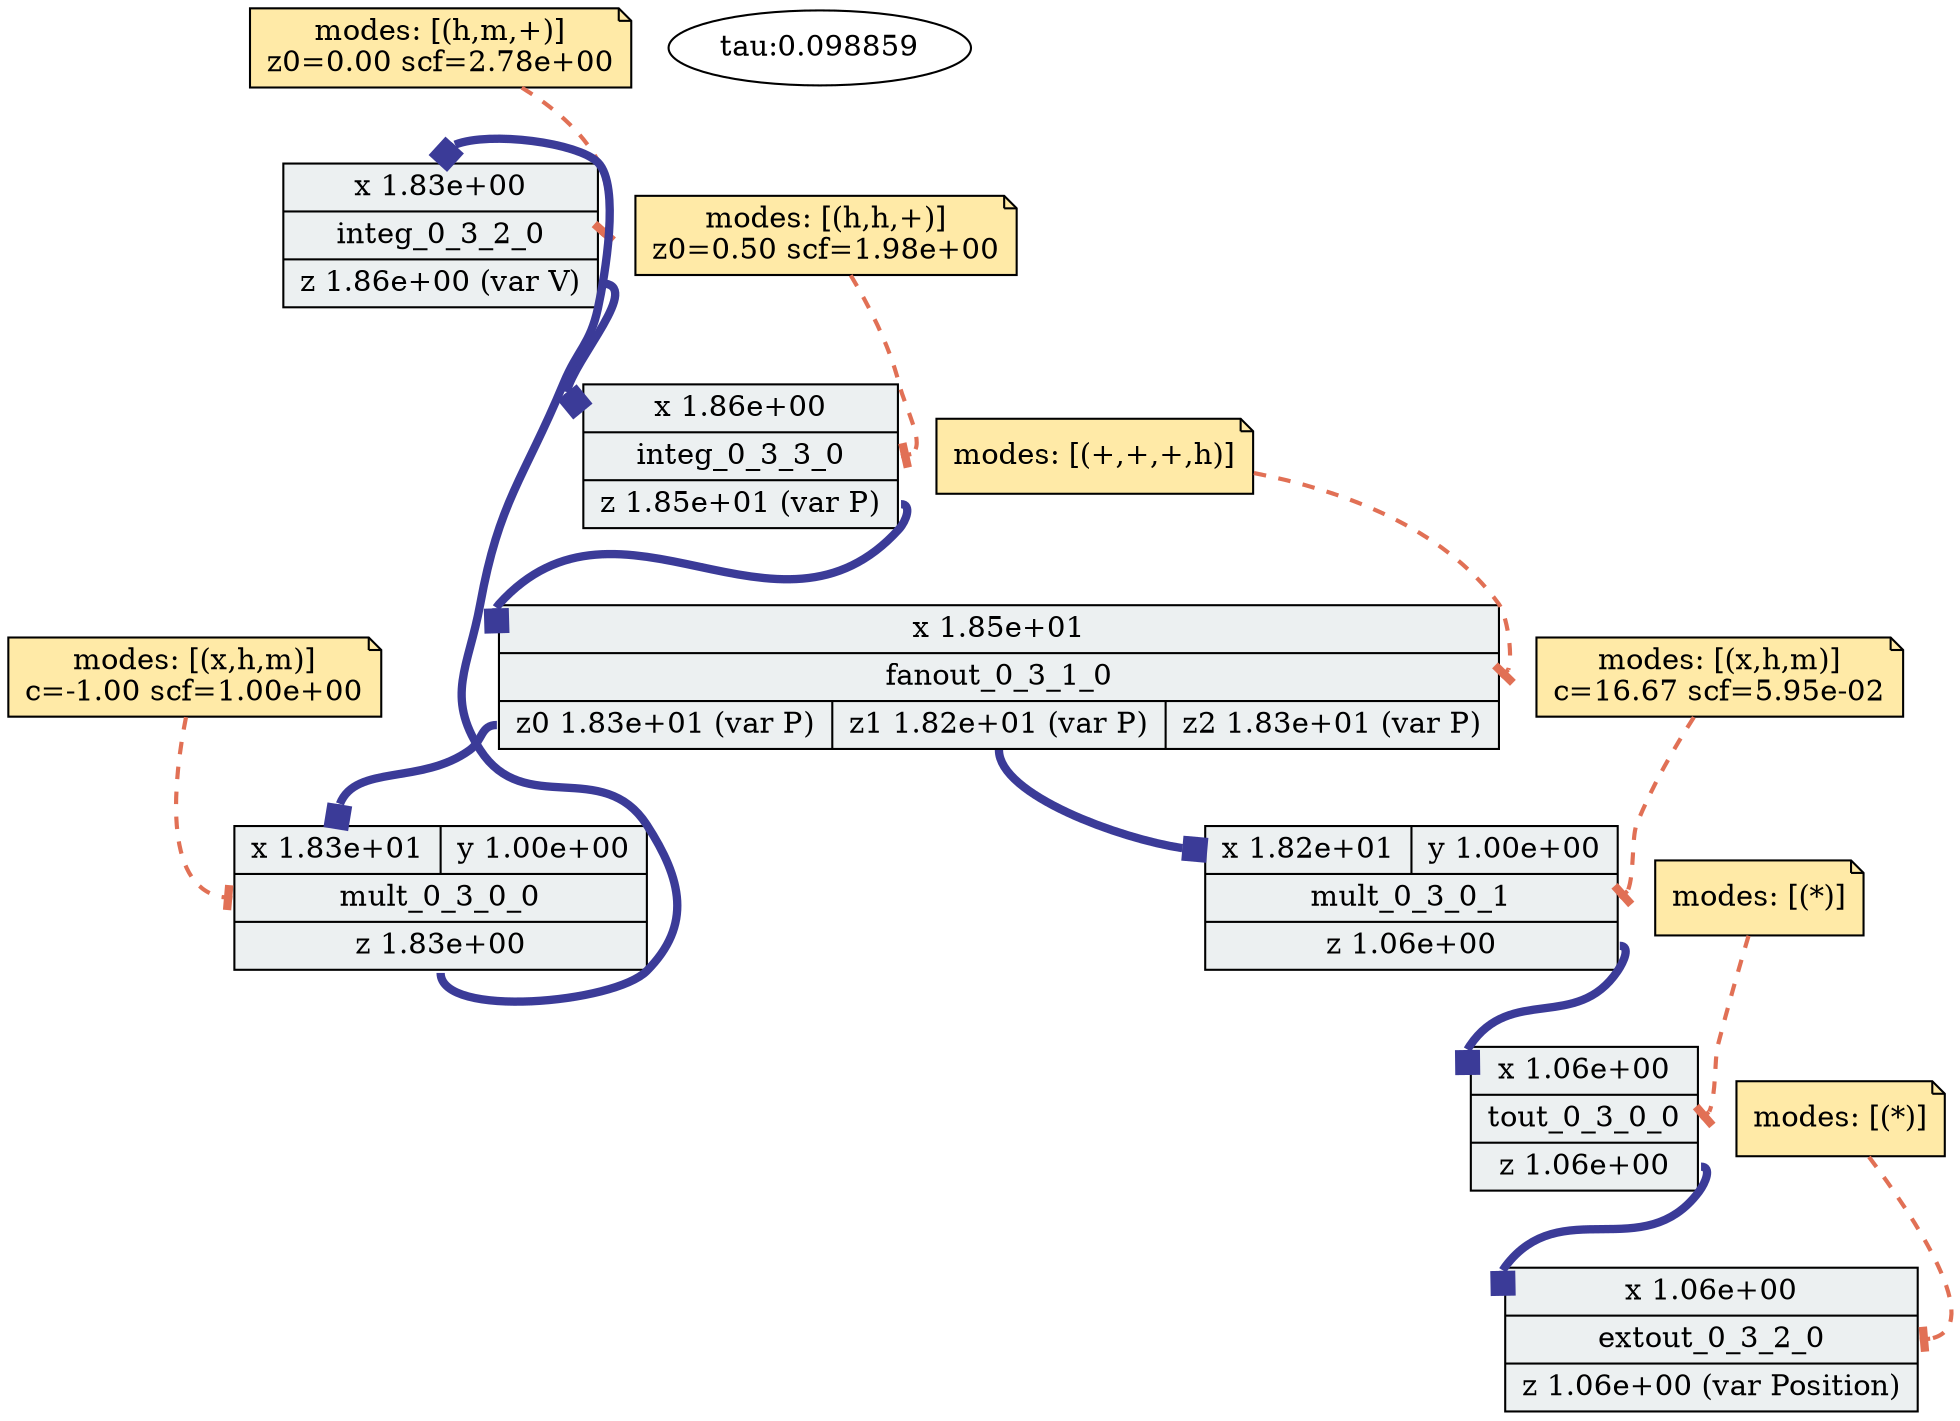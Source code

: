 digraph "adp-viz" {
	graph [overlap=false splines=true]
	shape=record
	integ_0_3_2_0 [label="{{<x> x
 1.83e+00} |<block> integ_0_3_2_0| {<z> z
 1.86e+00
 (var V)}}" fillcolor="#ecf0f1" shape=record style=filled]
	"integ_0_3_2_0-config" [label="\modes: [(h,m,+)]
z0=0.00 scf=2.78e+00" fillcolor="#ffeaa7" shape=note style=filled]
	"integ_0_3_2_0-config" -> integ_0_3_2_0:block [arrowhead=tee arrowtail=normal color="#e17055" penwidth=2 style=dashed]
	shape=record
	integ_0_3_3_0 [label="{{<x> x
 1.86e+00} |<block> integ_0_3_3_0| {<z> z
 1.85e+01
 (var P)}}" fillcolor="#ecf0f1" shape=record style=filled]
	"integ_0_3_3_0-config" [label="\modes: [(h,h,+)]
z0=0.50 scf=1.98e+00" fillcolor="#ffeaa7" shape=note style=filled]
	"integ_0_3_3_0-config" -> integ_0_3_3_0:block [arrowhead=tee arrowtail=normal color="#e17055" penwidth=2 style=dashed]
	shape=record
	mult_0_3_0_0 [label="{{<x> x
 1.83e+01|<y> y
 1.00e+00} |<block> mult_0_3_0_0| {<z> z
 1.83e+00}}" fillcolor="#ecf0f1" shape=record style=filled]
	"mult_0_3_0_0-config" [label="\modes: [(x,h,m)]
c=-1.00 scf=1.00e+00" fillcolor="#ffeaa7" shape=note style=filled]
	"mult_0_3_0_0-config" -> mult_0_3_0_0:block [arrowhead=tee arrowtail=normal color="#e17055" penwidth=2 style=dashed]
	shape=record
	mult_0_3_0_1 [label="{{<x> x
 1.82e+01|<y> y
 1.00e+00} |<block> mult_0_3_0_1| {<z> z
 1.06e+00}}" fillcolor="#ecf0f1" shape=record style=filled]
	"mult_0_3_0_1-config" [label="\modes: [(x,h,m)]
c=16.67 scf=5.95e-02" fillcolor="#ffeaa7" shape=note style=filled]
	"mult_0_3_0_1-config" -> mult_0_3_0_1:block [arrowhead=tee arrowtail=normal color="#e17055" penwidth=2 style=dashed]
	shape=record
	extout_0_3_2_0 [label="{{<x> x
 1.06e+00} |<block> extout_0_3_2_0| {<z> z
 1.06e+00
 (var Position)}}" fillcolor="#ecf0f1" shape=record style=filled]
	"extout_0_3_2_0-config" [label="\modes: [(*)]" fillcolor="#ffeaa7" shape=note style=filled]
	"extout_0_3_2_0-config" -> extout_0_3_2_0:block [arrowhead=tee arrowtail=normal color="#e17055" penwidth=2 style=dashed]
	shape=record
	fanout_0_3_1_0 [label="{{<x> x
 1.85e+01} |<block> fanout_0_3_1_0| {<z0> z0
 1.83e+01
 (var P)|<z1> z1
 1.82e+01
 (var P)|<z2> z2
 1.83e+01
 (var P)}}" fillcolor="#ecf0f1" shape=record style=filled]
	"fanout_0_3_1_0-config" [label="\modes: [(+,+,+,h)]" fillcolor="#ffeaa7" shape=note style=filled]
	"fanout_0_3_1_0-config" -> fanout_0_3_1_0:block [arrowhead=tee arrowtail=normal color="#e17055" penwidth=2 style=dashed]
	shape=record
	tout_0_3_0_0 [label="{{<x> x
 1.06e+00} |<block> tout_0_3_0_0| {<z> z
 1.06e+00}}" fillcolor="#ecf0f1" shape=record style=filled]
	"tout_0_3_0_0-config" [label="\modes: [(*)]" fillcolor="#ffeaa7" shape=note style=filled]
	"tout_0_3_0_0-config" -> tout_0_3_0_0:block [arrowhead=tee arrowtail=normal color="#e17055" penwidth=2 style=dashed]
	mult_0_3_0_0:z -> integ_0_3_2_0:x [arrowhead=box arrowtail=normal color="#3B3B98" penwidth=4]
	mult_0_3_0_1:z -> tout_0_3_0_0:x [arrowhead=box arrowtail=normal color="#3B3B98" penwidth=4]
	tout_0_3_0_0:z -> extout_0_3_2_0:x [arrowhead=box arrowtail=normal color="#3B3B98" penwidth=4]
	integ_0_3_3_0:z -> fanout_0_3_1_0:x [arrowhead=box arrowtail=normal color="#3B3B98" penwidth=4]
	fanout_0_3_1_0:z0 -> mult_0_3_0_0:x [arrowhead=box arrowtail=normal color="#3B3B98" penwidth=4]
	fanout_0_3_1_0:z1 -> mult_0_3_0_1:x [arrowhead=box arrowtail=normal color="#3B3B98" penwidth=4]
	integ_0_3_2_0:z -> integ_0_3_3_0:x [arrowhead=box arrowtail=normal color="#3B3B98" penwidth=4]
	time_const [label="tau:0.098859"]
}
